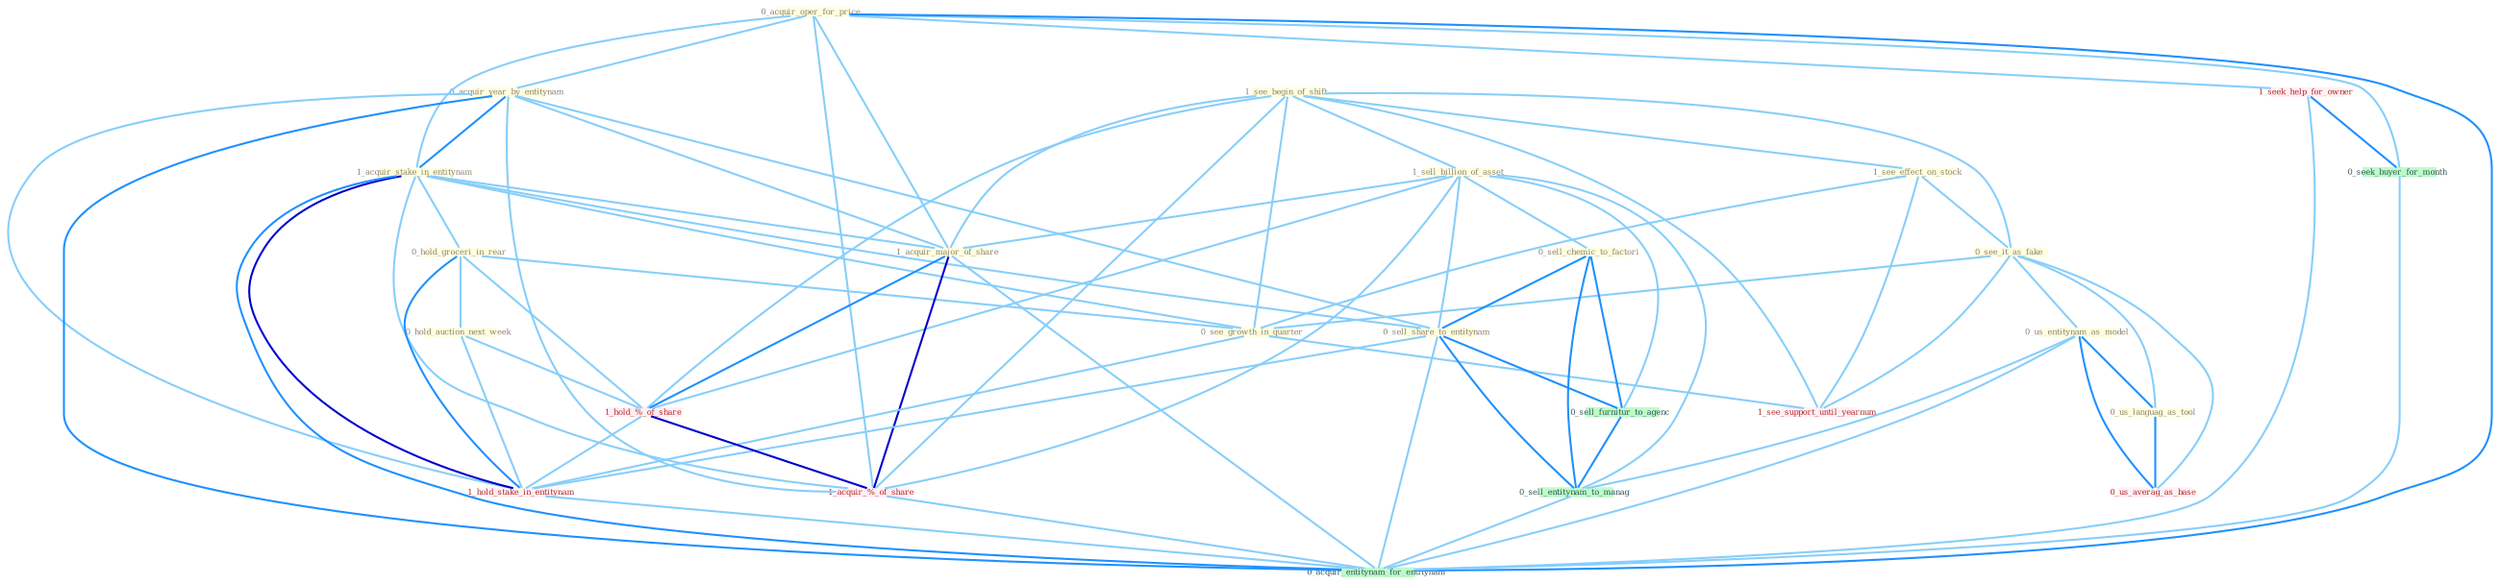 Graph G{ 
    node
    [shape=polygon,style=filled,width=.5,height=.06,color="#BDFCC9",fixedsize=true,fontsize=4,
    fontcolor="#2f4f4f"];
    {node
    [color="#ffffe0", fontcolor="#8b7d6b"] "1_see_begin_of_shift " "1_sell_billion_of_asset " "1_see_effect_on_stock " "0_see_it_as_fake " "0_acquir_oper_for_price " "0_acquir_year_by_entitynam " "0_us_entitynam_as_model " "1_acquir_stake_in_entitynam " "0_hold_groceri_in_rear " "0_hold_auction_next_week " "0_us_languag_as_tool " "1_acquir_major_of_share " "0_see_growth_in_quarter " "0_sell_chemic_to_factori " "0_sell_share_to_entitynam "}
{node [color="#fff0f5", fontcolor="#b22222"] "1_hold_%_of_share " "1_hold_stake_in_entitynam " "1_seek_help_for_owner " "1_acquir_%_of_share " "1_see_support_until_yearnum " "0_us_averag_as_base "}
edge [color="#B0E2FF"];

	"1_see_begin_of_shift " -- "1_sell_billion_of_asset " [w="1", color="#87cefa" ];
	"1_see_begin_of_shift " -- "1_see_effect_on_stock " [w="1", color="#87cefa" ];
	"1_see_begin_of_shift " -- "0_see_it_as_fake " [w="1", color="#87cefa" ];
	"1_see_begin_of_shift " -- "1_acquir_major_of_share " [w="1", color="#87cefa" ];
	"1_see_begin_of_shift " -- "0_see_growth_in_quarter " [w="1", color="#87cefa" ];
	"1_see_begin_of_shift " -- "1_hold_%_of_share " [w="1", color="#87cefa" ];
	"1_see_begin_of_shift " -- "1_acquir_%_of_share " [w="1", color="#87cefa" ];
	"1_see_begin_of_shift " -- "1_see_support_until_yearnum " [w="1", color="#87cefa" ];
	"1_sell_billion_of_asset " -- "1_acquir_major_of_share " [w="1", color="#87cefa" ];
	"1_sell_billion_of_asset " -- "0_sell_chemic_to_factori " [w="1", color="#87cefa" ];
	"1_sell_billion_of_asset " -- "0_sell_share_to_entitynam " [w="1", color="#87cefa" ];
	"1_sell_billion_of_asset " -- "1_hold_%_of_share " [w="1", color="#87cefa" ];
	"1_sell_billion_of_asset " -- "1_acquir_%_of_share " [w="1", color="#87cefa" ];
	"1_sell_billion_of_asset " -- "0_sell_furnitur_to_agenc " [w="1", color="#87cefa" ];
	"1_sell_billion_of_asset " -- "0_sell_entitynam_to_manag " [w="1", color="#87cefa" ];
	"1_see_effect_on_stock " -- "0_see_it_as_fake " [w="1", color="#87cefa" ];
	"1_see_effect_on_stock " -- "0_see_growth_in_quarter " [w="1", color="#87cefa" ];
	"1_see_effect_on_stock " -- "1_see_support_until_yearnum " [w="1", color="#87cefa" ];
	"0_see_it_as_fake " -- "0_us_entitynam_as_model " [w="1", color="#87cefa" ];
	"0_see_it_as_fake " -- "0_us_languag_as_tool " [w="1", color="#87cefa" ];
	"0_see_it_as_fake " -- "0_see_growth_in_quarter " [w="1", color="#87cefa" ];
	"0_see_it_as_fake " -- "1_see_support_until_yearnum " [w="1", color="#87cefa" ];
	"0_see_it_as_fake " -- "0_us_averag_as_base " [w="1", color="#87cefa" ];
	"0_acquir_oper_for_price " -- "0_acquir_year_by_entitynam " [w="1", color="#87cefa" ];
	"0_acquir_oper_for_price " -- "1_acquir_stake_in_entitynam " [w="1", color="#87cefa" ];
	"0_acquir_oper_for_price " -- "1_acquir_major_of_share " [w="1", color="#87cefa" ];
	"0_acquir_oper_for_price " -- "1_seek_help_for_owner " [w="1", color="#87cefa" ];
	"0_acquir_oper_for_price " -- "0_seek_buyer_for_month " [w="1", color="#87cefa" ];
	"0_acquir_oper_for_price " -- "1_acquir_%_of_share " [w="1", color="#87cefa" ];
	"0_acquir_oper_for_price " -- "0_acquir_entitynam_for_entitynam " [w="2", color="#1e90ff" , len=0.8];
	"0_acquir_year_by_entitynam " -- "1_acquir_stake_in_entitynam " [w="2", color="#1e90ff" , len=0.8];
	"0_acquir_year_by_entitynam " -- "1_acquir_major_of_share " [w="1", color="#87cefa" ];
	"0_acquir_year_by_entitynam " -- "0_sell_share_to_entitynam " [w="1", color="#87cefa" ];
	"0_acquir_year_by_entitynam " -- "1_hold_stake_in_entitynam " [w="1", color="#87cefa" ];
	"0_acquir_year_by_entitynam " -- "1_acquir_%_of_share " [w="1", color="#87cefa" ];
	"0_acquir_year_by_entitynam " -- "0_acquir_entitynam_for_entitynam " [w="2", color="#1e90ff" , len=0.8];
	"0_us_entitynam_as_model " -- "0_us_languag_as_tool " [w="2", color="#1e90ff" , len=0.8];
	"0_us_entitynam_as_model " -- "0_us_averag_as_base " [w="2", color="#1e90ff" , len=0.8];
	"0_us_entitynam_as_model " -- "0_sell_entitynam_to_manag " [w="1", color="#87cefa" ];
	"0_us_entitynam_as_model " -- "0_acquir_entitynam_for_entitynam " [w="1", color="#87cefa" ];
	"1_acquir_stake_in_entitynam " -- "0_hold_groceri_in_rear " [w="1", color="#87cefa" ];
	"1_acquir_stake_in_entitynam " -- "1_acquir_major_of_share " [w="1", color="#87cefa" ];
	"1_acquir_stake_in_entitynam " -- "0_see_growth_in_quarter " [w="1", color="#87cefa" ];
	"1_acquir_stake_in_entitynam " -- "0_sell_share_to_entitynam " [w="1", color="#87cefa" ];
	"1_acquir_stake_in_entitynam " -- "1_hold_stake_in_entitynam " [w="3", color="#0000cd" , len=0.6];
	"1_acquir_stake_in_entitynam " -- "1_acquir_%_of_share " [w="1", color="#87cefa" ];
	"1_acquir_stake_in_entitynam " -- "0_acquir_entitynam_for_entitynam " [w="2", color="#1e90ff" , len=0.8];
	"0_hold_groceri_in_rear " -- "0_hold_auction_next_week " [w="1", color="#87cefa" ];
	"0_hold_groceri_in_rear " -- "0_see_growth_in_quarter " [w="1", color="#87cefa" ];
	"0_hold_groceri_in_rear " -- "1_hold_%_of_share " [w="1", color="#87cefa" ];
	"0_hold_groceri_in_rear " -- "1_hold_stake_in_entitynam " [w="2", color="#1e90ff" , len=0.8];
	"0_hold_auction_next_week " -- "1_hold_%_of_share " [w="1", color="#87cefa" ];
	"0_hold_auction_next_week " -- "1_hold_stake_in_entitynam " [w="1", color="#87cefa" ];
	"0_us_languag_as_tool " -- "0_us_averag_as_base " [w="2", color="#1e90ff" , len=0.8];
	"1_acquir_major_of_share " -- "1_hold_%_of_share " [w="2", color="#1e90ff" , len=0.8];
	"1_acquir_major_of_share " -- "1_acquir_%_of_share " [w="3", color="#0000cd" , len=0.6];
	"1_acquir_major_of_share " -- "0_acquir_entitynam_for_entitynam " [w="1", color="#87cefa" ];
	"0_see_growth_in_quarter " -- "1_hold_stake_in_entitynam " [w="1", color="#87cefa" ];
	"0_see_growth_in_quarter " -- "1_see_support_until_yearnum " [w="1", color="#87cefa" ];
	"0_sell_chemic_to_factori " -- "0_sell_share_to_entitynam " [w="2", color="#1e90ff" , len=0.8];
	"0_sell_chemic_to_factori " -- "0_sell_furnitur_to_agenc " [w="2", color="#1e90ff" , len=0.8];
	"0_sell_chemic_to_factori " -- "0_sell_entitynam_to_manag " [w="2", color="#1e90ff" , len=0.8];
	"0_sell_share_to_entitynam " -- "1_hold_stake_in_entitynam " [w="1", color="#87cefa" ];
	"0_sell_share_to_entitynam " -- "0_sell_furnitur_to_agenc " [w="2", color="#1e90ff" , len=0.8];
	"0_sell_share_to_entitynam " -- "0_sell_entitynam_to_manag " [w="2", color="#1e90ff" , len=0.8];
	"0_sell_share_to_entitynam " -- "0_acquir_entitynam_for_entitynam " [w="1", color="#87cefa" ];
	"1_hold_%_of_share " -- "1_hold_stake_in_entitynam " [w="1", color="#87cefa" ];
	"1_hold_%_of_share " -- "1_acquir_%_of_share " [w="3", color="#0000cd" , len=0.6];
	"1_hold_stake_in_entitynam " -- "0_acquir_entitynam_for_entitynam " [w="1", color="#87cefa" ];
	"1_seek_help_for_owner " -- "0_seek_buyer_for_month " [w="2", color="#1e90ff" , len=0.8];
	"1_seek_help_for_owner " -- "0_acquir_entitynam_for_entitynam " [w="1", color="#87cefa" ];
	"0_seek_buyer_for_month " -- "0_acquir_entitynam_for_entitynam " [w="1", color="#87cefa" ];
	"1_acquir_%_of_share " -- "0_acquir_entitynam_for_entitynam " [w="1", color="#87cefa" ];
	"0_sell_furnitur_to_agenc " -- "0_sell_entitynam_to_manag " [w="2", color="#1e90ff" , len=0.8];
	"0_sell_entitynam_to_manag " -- "0_acquir_entitynam_for_entitynam " [w="1", color="#87cefa" ];
}